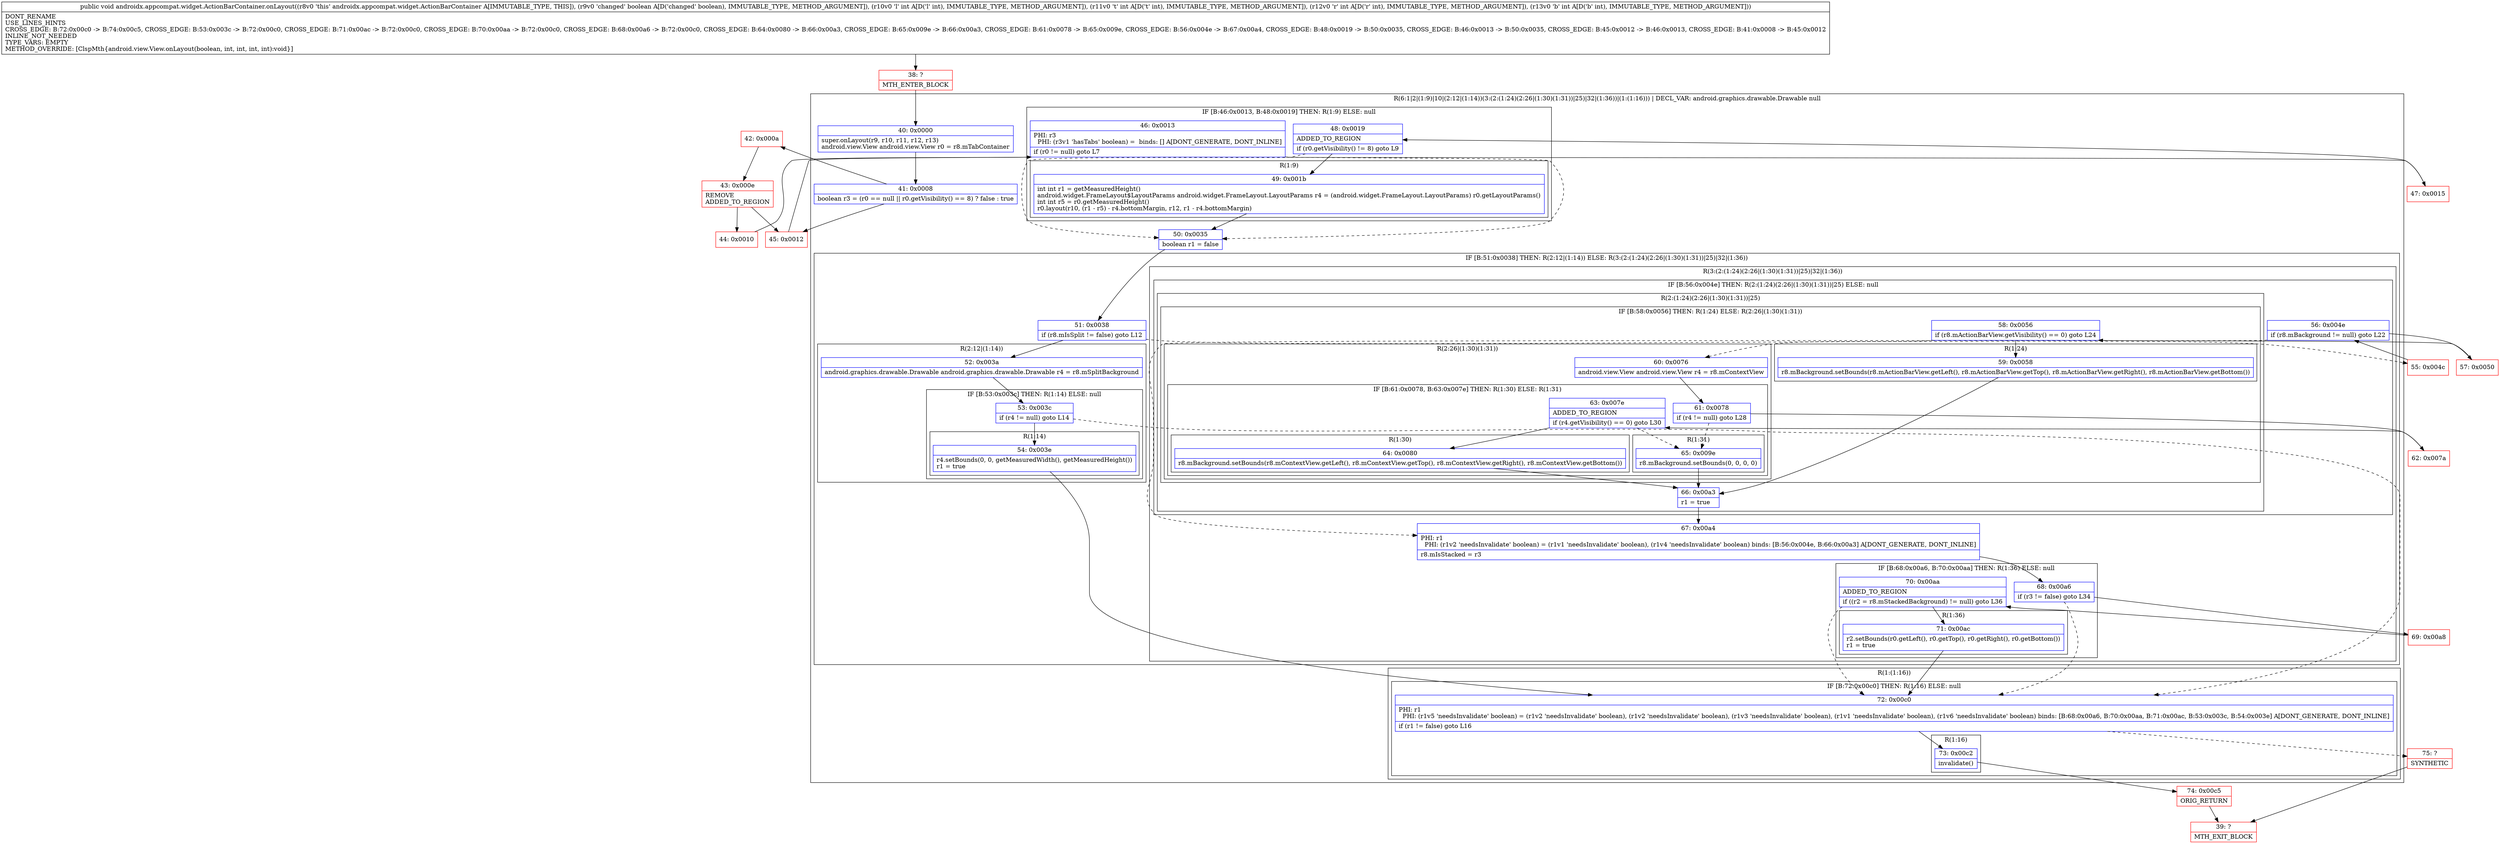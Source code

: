 digraph "CFG forandroidx.appcompat.widget.ActionBarContainer.onLayout(ZIIII)V" {
subgraph cluster_Region_1093224303 {
label = "R(6:1|2|(1:9)|10|(2:12|(1:14))(3:(2:(1:24)(2:26|(1:30)(1:31))|25)|32|(1:36))|(1:(1:16))) | DECL_VAR: android.graphics.drawable.Drawable null\l";
node [shape=record,color=blue];
Node_40 [shape=record,label="{40\:\ 0x0000|super.onLayout(r9, r10, r11, r12, r13)\landroid.view.View android.view.View r0 = r8.mTabContainer\l}"];
Node_41 [shape=record,label="{41\:\ 0x0008|boolean r3 = (r0 == null \|\| r0.getVisibility() == 8) ? false : true\l}"];
subgraph cluster_IfRegion_1531334920 {
label = "IF [B:46:0x0013, B:48:0x0019] THEN: R(1:9) ELSE: null";
node [shape=record,color=blue];
Node_46 [shape=record,label="{46\:\ 0x0013|PHI: r3 \l  PHI: (r3v1 'hasTabs' boolean) =  binds: [] A[DONT_GENERATE, DONT_INLINE]\l|if (r0 != null) goto L7\l}"];
Node_48 [shape=record,label="{48\:\ 0x0019|ADDED_TO_REGION\l|if (r0.getVisibility() != 8) goto L9\l}"];
subgraph cluster_Region_1720157433 {
label = "R(1:9)";
node [shape=record,color=blue];
Node_49 [shape=record,label="{49\:\ 0x001b|int int r1 = getMeasuredHeight()\landroid.widget.FrameLayout$LayoutParams android.widget.FrameLayout.LayoutParams r4 = (android.widget.FrameLayout.LayoutParams) r0.getLayoutParams()\lint int r5 = r0.getMeasuredHeight()\lr0.layout(r10, (r1 \- r5) \- r4.bottomMargin, r12, r1 \- r4.bottomMargin)\l}"];
}
}
Node_50 [shape=record,label="{50\:\ 0x0035|boolean r1 = false\l}"];
subgraph cluster_IfRegion_647261439 {
label = "IF [B:51:0x0038] THEN: R(2:12|(1:14)) ELSE: R(3:(2:(1:24)(2:26|(1:30)(1:31))|25)|32|(1:36))";
node [shape=record,color=blue];
Node_51 [shape=record,label="{51\:\ 0x0038|if (r8.mIsSplit != false) goto L12\l}"];
subgraph cluster_Region_1769616996 {
label = "R(2:12|(1:14))";
node [shape=record,color=blue];
Node_52 [shape=record,label="{52\:\ 0x003a|android.graphics.drawable.Drawable android.graphics.drawable.Drawable r4 = r8.mSplitBackground\l}"];
subgraph cluster_IfRegion_1364995095 {
label = "IF [B:53:0x003c] THEN: R(1:14) ELSE: null";
node [shape=record,color=blue];
Node_53 [shape=record,label="{53\:\ 0x003c|if (r4 != null) goto L14\l}"];
subgraph cluster_Region_146454489 {
label = "R(1:14)";
node [shape=record,color=blue];
Node_54 [shape=record,label="{54\:\ 0x003e|r4.setBounds(0, 0, getMeasuredWidth(), getMeasuredHeight())\lr1 = true\l}"];
}
}
}
subgraph cluster_Region_1220490391 {
label = "R(3:(2:(1:24)(2:26|(1:30)(1:31))|25)|32|(1:36))";
node [shape=record,color=blue];
subgraph cluster_IfRegion_35244734 {
label = "IF [B:56:0x004e] THEN: R(2:(1:24)(2:26|(1:30)(1:31))|25) ELSE: null";
node [shape=record,color=blue];
Node_56 [shape=record,label="{56\:\ 0x004e|if (r8.mBackground != null) goto L22\l}"];
subgraph cluster_Region_2070026783 {
label = "R(2:(1:24)(2:26|(1:30)(1:31))|25)";
node [shape=record,color=blue];
subgraph cluster_IfRegion_1850931420 {
label = "IF [B:58:0x0056] THEN: R(1:24) ELSE: R(2:26|(1:30)(1:31))";
node [shape=record,color=blue];
Node_58 [shape=record,label="{58\:\ 0x0056|if (r8.mActionBarView.getVisibility() == 0) goto L24\l}"];
subgraph cluster_Region_1726209736 {
label = "R(1:24)";
node [shape=record,color=blue];
Node_59 [shape=record,label="{59\:\ 0x0058|r8.mBackground.setBounds(r8.mActionBarView.getLeft(), r8.mActionBarView.getTop(), r8.mActionBarView.getRight(), r8.mActionBarView.getBottom())\l}"];
}
subgraph cluster_Region_1601835076 {
label = "R(2:26|(1:30)(1:31))";
node [shape=record,color=blue];
Node_60 [shape=record,label="{60\:\ 0x0076|android.view.View android.view.View r4 = r8.mContextView\l}"];
subgraph cluster_IfRegion_883120982 {
label = "IF [B:61:0x0078, B:63:0x007e] THEN: R(1:30) ELSE: R(1:31)";
node [shape=record,color=blue];
Node_61 [shape=record,label="{61\:\ 0x0078|if (r4 != null) goto L28\l}"];
Node_63 [shape=record,label="{63\:\ 0x007e|ADDED_TO_REGION\l|if (r4.getVisibility() == 0) goto L30\l}"];
subgraph cluster_Region_1670755711 {
label = "R(1:30)";
node [shape=record,color=blue];
Node_64 [shape=record,label="{64\:\ 0x0080|r8.mBackground.setBounds(r8.mContextView.getLeft(), r8.mContextView.getTop(), r8.mContextView.getRight(), r8.mContextView.getBottom())\l}"];
}
subgraph cluster_Region_789962633 {
label = "R(1:31)";
node [shape=record,color=blue];
Node_65 [shape=record,label="{65\:\ 0x009e|r8.mBackground.setBounds(0, 0, 0, 0)\l}"];
}
}
}
}
Node_66 [shape=record,label="{66\:\ 0x00a3|r1 = true\l}"];
}
}
Node_67 [shape=record,label="{67\:\ 0x00a4|PHI: r1 \l  PHI: (r1v2 'needsInvalidate' boolean) = (r1v1 'needsInvalidate' boolean), (r1v4 'needsInvalidate' boolean) binds: [B:56:0x004e, B:66:0x00a3] A[DONT_GENERATE, DONT_INLINE]\l|r8.mIsStacked = r3\l}"];
subgraph cluster_IfRegion_563671705 {
label = "IF [B:68:0x00a6, B:70:0x00aa] THEN: R(1:36) ELSE: null";
node [shape=record,color=blue];
Node_68 [shape=record,label="{68\:\ 0x00a6|if (r3 != false) goto L34\l}"];
Node_70 [shape=record,label="{70\:\ 0x00aa|ADDED_TO_REGION\l|if ((r2 = r8.mStackedBackground) != null) goto L36\l}"];
subgraph cluster_Region_1126568355 {
label = "R(1:36)";
node [shape=record,color=blue];
Node_71 [shape=record,label="{71\:\ 0x00ac|r2.setBounds(r0.getLeft(), r0.getTop(), r0.getRight(), r0.getBottom())\lr1 = true\l}"];
}
}
}
}
subgraph cluster_Region_1459115695 {
label = "R(1:(1:16))";
node [shape=record,color=blue];
subgraph cluster_IfRegion_965747157 {
label = "IF [B:72:0x00c0] THEN: R(1:16) ELSE: null";
node [shape=record,color=blue];
Node_72 [shape=record,label="{72\:\ 0x00c0|PHI: r1 \l  PHI: (r1v5 'needsInvalidate' boolean) = (r1v2 'needsInvalidate' boolean), (r1v2 'needsInvalidate' boolean), (r1v3 'needsInvalidate' boolean), (r1v1 'needsInvalidate' boolean), (r1v6 'needsInvalidate' boolean) binds: [B:68:0x00a6, B:70:0x00aa, B:71:0x00ac, B:53:0x003c, B:54:0x003e] A[DONT_GENERATE, DONT_INLINE]\l|if (r1 != false) goto L16\l}"];
subgraph cluster_Region_781571878 {
label = "R(1:16)";
node [shape=record,color=blue];
Node_73 [shape=record,label="{73\:\ 0x00c2|invalidate()\l}"];
}
}
}
}
Node_38 [shape=record,color=red,label="{38\:\ ?|MTH_ENTER_BLOCK\l}"];
Node_42 [shape=record,color=red,label="{42\:\ 0x000a}"];
Node_43 [shape=record,color=red,label="{43\:\ 0x000e|REMOVE\lADDED_TO_REGION\l}"];
Node_44 [shape=record,color=red,label="{44\:\ 0x0010}"];
Node_47 [shape=record,color=red,label="{47\:\ 0x0015}"];
Node_74 [shape=record,color=red,label="{74\:\ 0x00c5|ORIG_RETURN\l}"];
Node_39 [shape=record,color=red,label="{39\:\ ?|MTH_EXIT_BLOCK\l}"];
Node_75 [shape=record,color=red,label="{75\:\ ?|SYNTHETIC\l}"];
Node_55 [shape=record,color=red,label="{55\:\ 0x004c}"];
Node_57 [shape=record,color=red,label="{57\:\ 0x0050}"];
Node_62 [shape=record,color=red,label="{62\:\ 0x007a}"];
Node_69 [shape=record,color=red,label="{69\:\ 0x00a8}"];
Node_45 [shape=record,color=red,label="{45\:\ 0x0012}"];
MethodNode[shape=record,label="{public void androidx.appcompat.widget.ActionBarContainer.onLayout((r8v0 'this' androidx.appcompat.widget.ActionBarContainer A[IMMUTABLE_TYPE, THIS]), (r9v0 'changed' boolean A[D('changed' boolean), IMMUTABLE_TYPE, METHOD_ARGUMENT]), (r10v0 'l' int A[D('l' int), IMMUTABLE_TYPE, METHOD_ARGUMENT]), (r11v0 't' int A[D('t' int), IMMUTABLE_TYPE, METHOD_ARGUMENT]), (r12v0 'r' int A[D('r' int), IMMUTABLE_TYPE, METHOD_ARGUMENT]), (r13v0 'b' int A[D('b' int), IMMUTABLE_TYPE, METHOD_ARGUMENT]))  | DONT_RENAME\lUSE_LINES_HINTS\lCROSS_EDGE: B:72:0x00c0 \-\> B:74:0x00c5, CROSS_EDGE: B:53:0x003c \-\> B:72:0x00c0, CROSS_EDGE: B:71:0x00ac \-\> B:72:0x00c0, CROSS_EDGE: B:70:0x00aa \-\> B:72:0x00c0, CROSS_EDGE: B:68:0x00a6 \-\> B:72:0x00c0, CROSS_EDGE: B:64:0x0080 \-\> B:66:0x00a3, CROSS_EDGE: B:65:0x009e \-\> B:66:0x00a3, CROSS_EDGE: B:61:0x0078 \-\> B:65:0x009e, CROSS_EDGE: B:56:0x004e \-\> B:67:0x00a4, CROSS_EDGE: B:48:0x0019 \-\> B:50:0x0035, CROSS_EDGE: B:46:0x0013 \-\> B:50:0x0035, CROSS_EDGE: B:45:0x0012 \-\> B:46:0x0013, CROSS_EDGE: B:41:0x0008 \-\> B:45:0x0012\lINLINE_NOT_NEEDED\lTYPE_VARS: EMPTY\lMETHOD_OVERRIDE: [ClspMth\{android.view.View.onLayout(boolean, int, int, int, int):void\}]\l}"];
MethodNode -> Node_38;Node_40 -> Node_41;
Node_41 -> Node_42;
Node_41 -> Node_45;
Node_46 -> Node_47;
Node_46 -> Node_50[style=dashed];
Node_48 -> Node_49;
Node_48 -> Node_50[style=dashed];
Node_49 -> Node_50;
Node_50 -> Node_51;
Node_51 -> Node_52;
Node_51 -> Node_55[style=dashed];
Node_52 -> Node_53;
Node_53 -> Node_54;
Node_53 -> Node_72[style=dashed];
Node_54 -> Node_72;
Node_56 -> Node_57;
Node_56 -> Node_67[style=dashed];
Node_58 -> Node_59;
Node_58 -> Node_60[style=dashed];
Node_59 -> Node_66;
Node_60 -> Node_61;
Node_61 -> Node_62;
Node_61 -> Node_65[style=dashed];
Node_63 -> Node_64;
Node_63 -> Node_65[style=dashed];
Node_64 -> Node_66;
Node_65 -> Node_66;
Node_66 -> Node_67;
Node_67 -> Node_68;
Node_68 -> Node_69;
Node_68 -> Node_72[style=dashed];
Node_70 -> Node_71;
Node_70 -> Node_72[style=dashed];
Node_71 -> Node_72;
Node_72 -> Node_73;
Node_72 -> Node_75[style=dashed];
Node_73 -> Node_74;
Node_38 -> Node_40;
Node_42 -> Node_43;
Node_43 -> Node_44;
Node_43 -> Node_45;
Node_44 -> Node_46;
Node_47 -> Node_48;
Node_74 -> Node_39;
Node_75 -> Node_39;
Node_55 -> Node_56;
Node_57 -> Node_58;
Node_62 -> Node_63;
Node_69 -> Node_70;
Node_45 -> Node_46;
}

